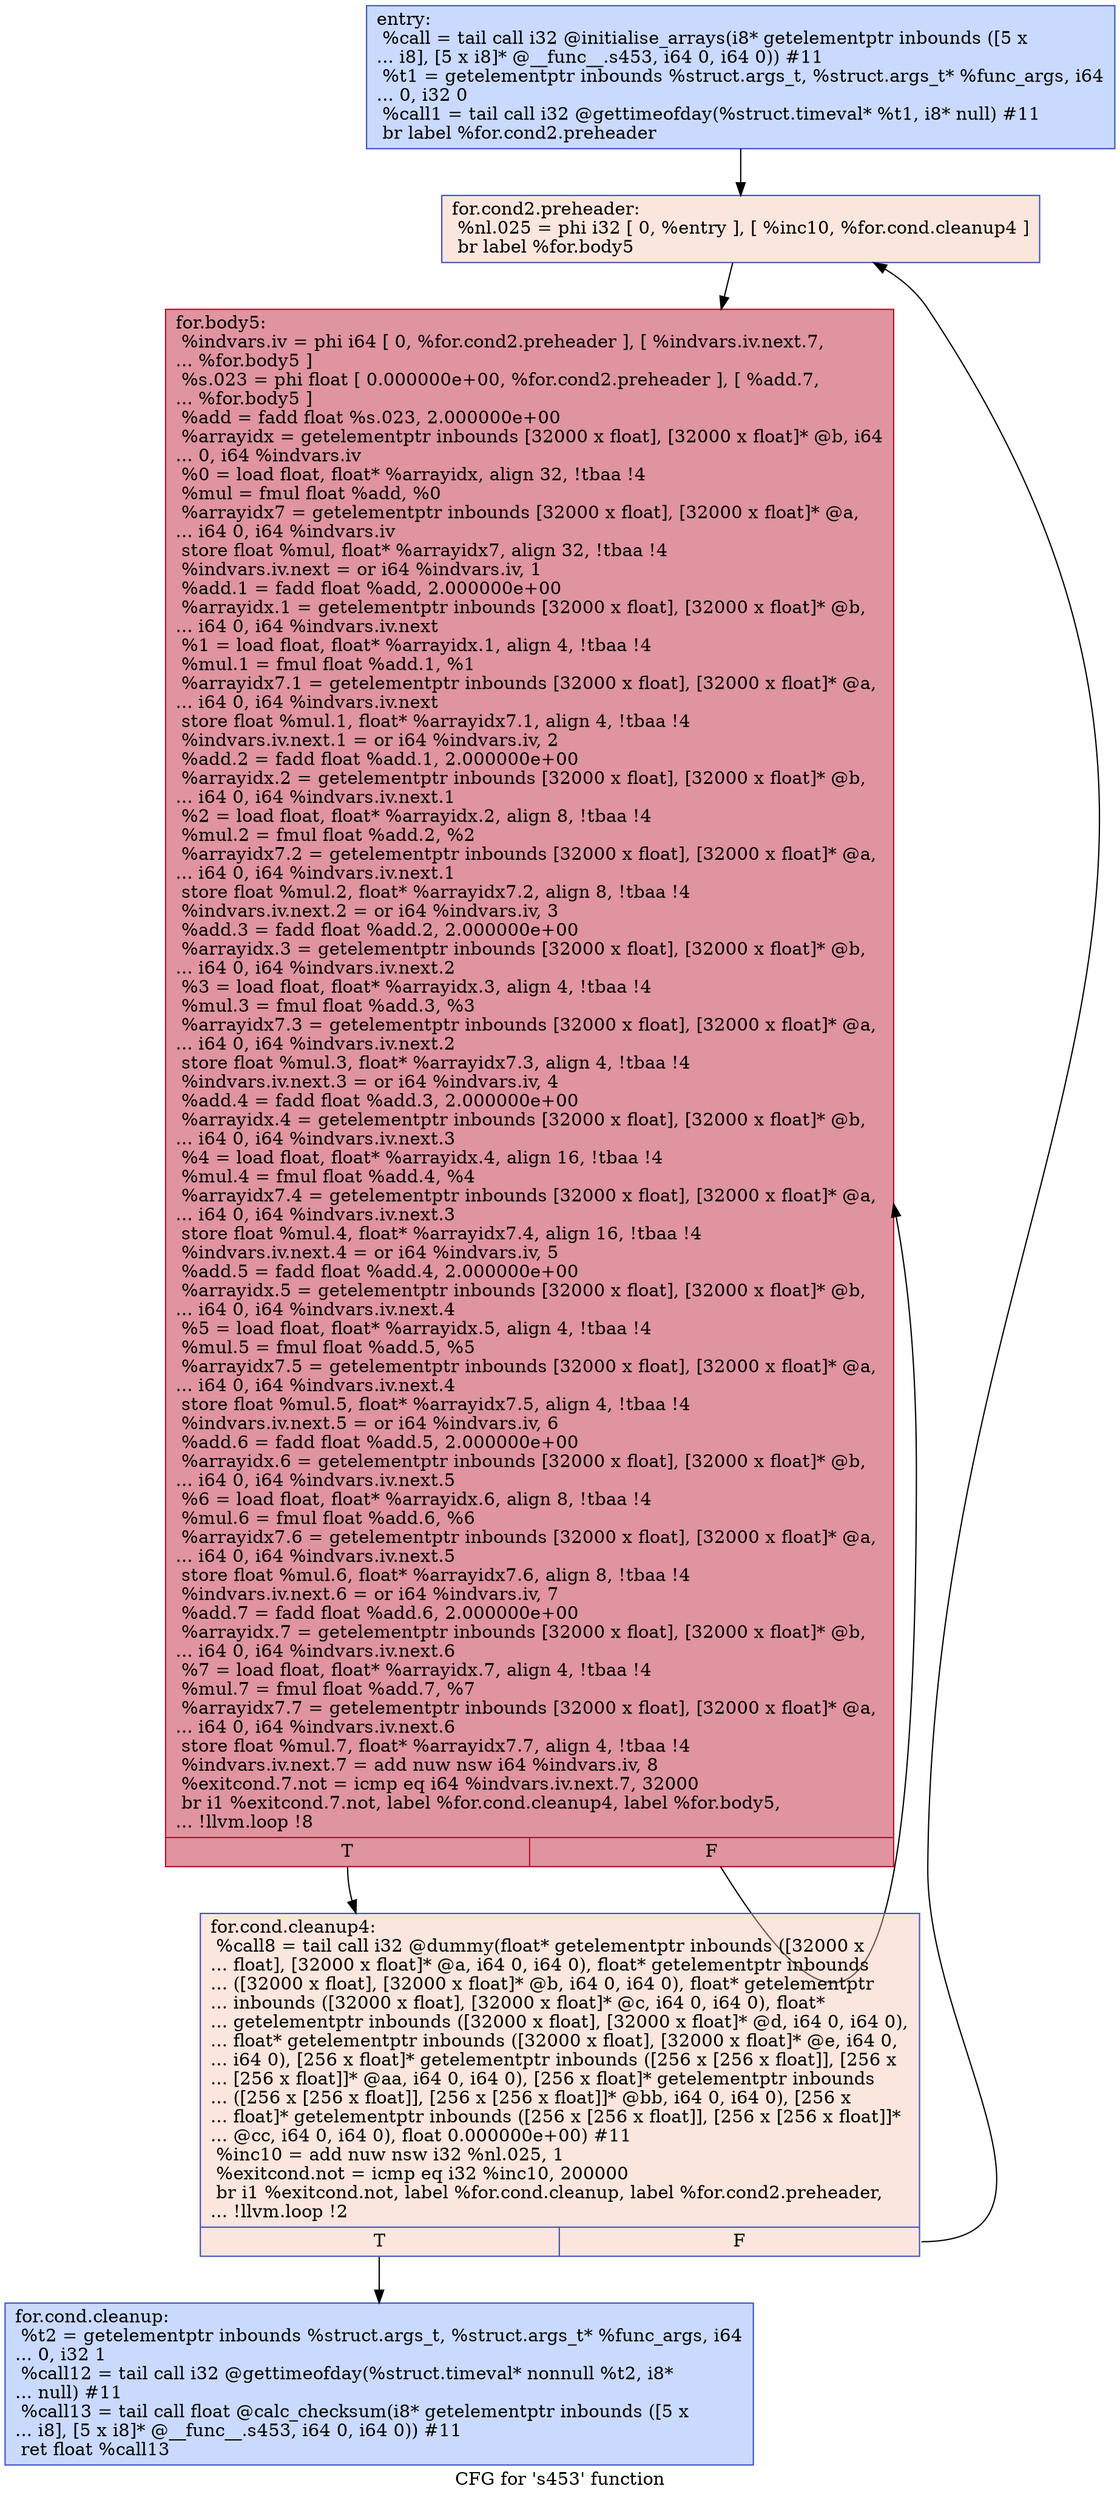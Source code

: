 digraph "CFG for 's453' function" {
	label="CFG for 's453' function";

	Node0x564c93c76230 [shape=record,color="#3d50c3ff", style=filled, fillcolor="#88abfd70",label="{entry:\l  %call = tail call i32 @initialise_arrays(i8* getelementptr inbounds ([5 x\l... i8], [5 x i8]* @__func__.s453, i64 0, i64 0)) #11\l  %t1 = getelementptr inbounds %struct.args_t, %struct.args_t* %func_args, i64\l... 0, i32 0\l  %call1 = tail call i32 @gettimeofday(%struct.timeval* %t1, i8* null) #11\l  br label %for.cond2.preheader\l}"];
	Node0x564c93c76230 -> Node0x564c93c766d0;
	Node0x564c93c766d0 [shape=record,color="#3d50c3ff", style=filled, fillcolor="#f3c7b170",label="{for.cond2.preheader:                              \l  %nl.025 = phi i32 [ 0, %entry ], [ %inc10, %for.cond.cleanup4 ]\l  br label %for.body5\l}"];
	Node0x564c93c766d0 -> Node0x564c93c76900;
	Node0x564c93c76a20 [shape=record,color="#3d50c3ff", style=filled, fillcolor="#88abfd70",label="{for.cond.cleanup:                                 \l  %t2 = getelementptr inbounds %struct.args_t, %struct.args_t* %func_args, i64\l... 0, i32 1\l  %call12 = tail call i32 @gettimeofday(%struct.timeval* nonnull %t2, i8*\l... null) #11\l  %call13 = tail call float @calc_checksum(i8* getelementptr inbounds ([5 x\l... i8], [5 x i8]* @__func__.s453, i64 0, i64 0)) #11\l  ret float %call13\l}"];
	Node0x564c93c767f0 [shape=record,color="#3d50c3ff", style=filled, fillcolor="#f3c7b170",label="{for.cond.cleanup4:                                \l  %call8 = tail call i32 @dummy(float* getelementptr inbounds ([32000 x\l... float], [32000 x float]* @a, i64 0, i64 0), float* getelementptr inbounds\l... ([32000 x float], [32000 x float]* @b, i64 0, i64 0), float* getelementptr\l... inbounds ([32000 x float], [32000 x float]* @c, i64 0, i64 0), float*\l... getelementptr inbounds ([32000 x float], [32000 x float]* @d, i64 0, i64 0),\l... float* getelementptr inbounds ([32000 x float], [32000 x float]* @e, i64 0,\l... i64 0), [256 x float]* getelementptr inbounds ([256 x [256 x float]], [256 x\l... [256 x float]]* @aa, i64 0, i64 0), [256 x float]* getelementptr inbounds\l... ([256 x [256 x float]], [256 x [256 x float]]* @bb, i64 0, i64 0), [256 x\l... float]* getelementptr inbounds ([256 x [256 x float]], [256 x [256 x float]]*\l... @cc, i64 0, i64 0), float 0.000000e+00) #11\l  %inc10 = add nuw nsw i32 %nl.025, 1\l  %exitcond.not = icmp eq i32 %inc10, 200000\l  br i1 %exitcond.not, label %for.cond.cleanup, label %for.cond2.preheader,\l... !llvm.loop !2\l|{<s0>T|<s1>F}}"];
	Node0x564c93c767f0:s0 -> Node0x564c93c76a20;
	Node0x564c93c767f0:s1 -> Node0x564c93c766d0;
	Node0x564c93c76900 [shape=record,color="#b70d28ff", style=filled, fillcolor="#b70d2870",label="{for.body5:                                        \l  %indvars.iv = phi i64 [ 0, %for.cond2.preheader ], [ %indvars.iv.next.7,\l... %for.body5 ]\l  %s.023 = phi float [ 0.000000e+00, %for.cond2.preheader ], [ %add.7,\l... %for.body5 ]\l  %add = fadd float %s.023, 2.000000e+00\l  %arrayidx = getelementptr inbounds [32000 x float], [32000 x float]* @b, i64\l... 0, i64 %indvars.iv\l  %0 = load float, float* %arrayidx, align 32, !tbaa !4\l  %mul = fmul float %add, %0\l  %arrayidx7 = getelementptr inbounds [32000 x float], [32000 x float]* @a,\l... i64 0, i64 %indvars.iv\l  store float %mul, float* %arrayidx7, align 32, !tbaa !4\l  %indvars.iv.next = or i64 %indvars.iv, 1\l  %add.1 = fadd float %add, 2.000000e+00\l  %arrayidx.1 = getelementptr inbounds [32000 x float], [32000 x float]* @b,\l... i64 0, i64 %indvars.iv.next\l  %1 = load float, float* %arrayidx.1, align 4, !tbaa !4\l  %mul.1 = fmul float %add.1, %1\l  %arrayidx7.1 = getelementptr inbounds [32000 x float], [32000 x float]* @a,\l... i64 0, i64 %indvars.iv.next\l  store float %mul.1, float* %arrayidx7.1, align 4, !tbaa !4\l  %indvars.iv.next.1 = or i64 %indvars.iv, 2\l  %add.2 = fadd float %add.1, 2.000000e+00\l  %arrayidx.2 = getelementptr inbounds [32000 x float], [32000 x float]* @b,\l... i64 0, i64 %indvars.iv.next.1\l  %2 = load float, float* %arrayidx.2, align 8, !tbaa !4\l  %mul.2 = fmul float %add.2, %2\l  %arrayidx7.2 = getelementptr inbounds [32000 x float], [32000 x float]* @a,\l... i64 0, i64 %indvars.iv.next.1\l  store float %mul.2, float* %arrayidx7.2, align 8, !tbaa !4\l  %indvars.iv.next.2 = or i64 %indvars.iv, 3\l  %add.3 = fadd float %add.2, 2.000000e+00\l  %arrayidx.3 = getelementptr inbounds [32000 x float], [32000 x float]* @b,\l... i64 0, i64 %indvars.iv.next.2\l  %3 = load float, float* %arrayidx.3, align 4, !tbaa !4\l  %mul.3 = fmul float %add.3, %3\l  %arrayidx7.3 = getelementptr inbounds [32000 x float], [32000 x float]* @a,\l... i64 0, i64 %indvars.iv.next.2\l  store float %mul.3, float* %arrayidx7.3, align 4, !tbaa !4\l  %indvars.iv.next.3 = or i64 %indvars.iv, 4\l  %add.4 = fadd float %add.3, 2.000000e+00\l  %arrayidx.4 = getelementptr inbounds [32000 x float], [32000 x float]* @b,\l... i64 0, i64 %indvars.iv.next.3\l  %4 = load float, float* %arrayidx.4, align 16, !tbaa !4\l  %mul.4 = fmul float %add.4, %4\l  %arrayidx7.4 = getelementptr inbounds [32000 x float], [32000 x float]* @a,\l... i64 0, i64 %indvars.iv.next.3\l  store float %mul.4, float* %arrayidx7.4, align 16, !tbaa !4\l  %indvars.iv.next.4 = or i64 %indvars.iv, 5\l  %add.5 = fadd float %add.4, 2.000000e+00\l  %arrayidx.5 = getelementptr inbounds [32000 x float], [32000 x float]* @b,\l... i64 0, i64 %indvars.iv.next.4\l  %5 = load float, float* %arrayidx.5, align 4, !tbaa !4\l  %mul.5 = fmul float %add.5, %5\l  %arrayidx7.5 = getelementptr inbounds [32000 x float], [32000 x float]* @a,\l... i64 0, i64 %indvars.iv.next.4\l  store float %mul.5, float* %arrayidx7.5, align 4, !tbaa !4\l  %indvars.iv.next.5 = or i64 %indvars.iv, 6\l  %add.6 = fadd float %add.5, 2.000000e+00\l  %arrayidx.6 = getelementptr inbounds [32000 x float], [32000 x float]* @b,\l... i64 0, i64 %indvars.iv.next.5\l  %6 = load float, float* %arrayidx.6, align 8, !tbaa !4\l  %mul.6 = fmul float %add.6, %6\l  %arrayidx7.6 = getelementptr inbounds [32000 x float], [32000 x float]* @a,\l... i64 0, i64 %indvars.iv.next.5\l  store float %mul.6, float* %arrayidx7.6, align 8, !tbaa !4\l  %indvars.iv.next.6 = or i64 %indvars.iv, 7\l  %add.7 = fadd float %add.6, 2.000000e+00\l  %arrayidx.7 = getelementptr inbounds [32000 x float], [32000 x float]* @b,\l... i64 0, i64 %indvars.iv.next.6\l  %7 = load float, float* %arrayidx.7, align 4, !tbaa !4\l  %mul.7 = fmul float %add.7, %7\l  %arrayidx7.7 = getelementptr inbounds [32000 x float], [32000 x float]* @a,\l... i64 0, i64 %indvars.iv.next.6\l  store float %mul.7, float* %arrayidx7.7, align 4, !tbaa !4\l  %indvars.iv.next.7 = add nuw nsw i64 %indvars.iv, 8\l  %exitcond.7.not = icmp eq i64 %indvars.iv.next.7, 32000\l  br i1 %exitcond.7.not, label %for.cond.cleanup4, label %for.body5,\l... !llvm.loop !8\l|{<s0>T|<s1>F}}"];
	Node0x564c93c76900:s0 -> Node0x564c93c767f0;
	Node0x564c93c76900:s1 -> Node0x564c93c76900;
}

